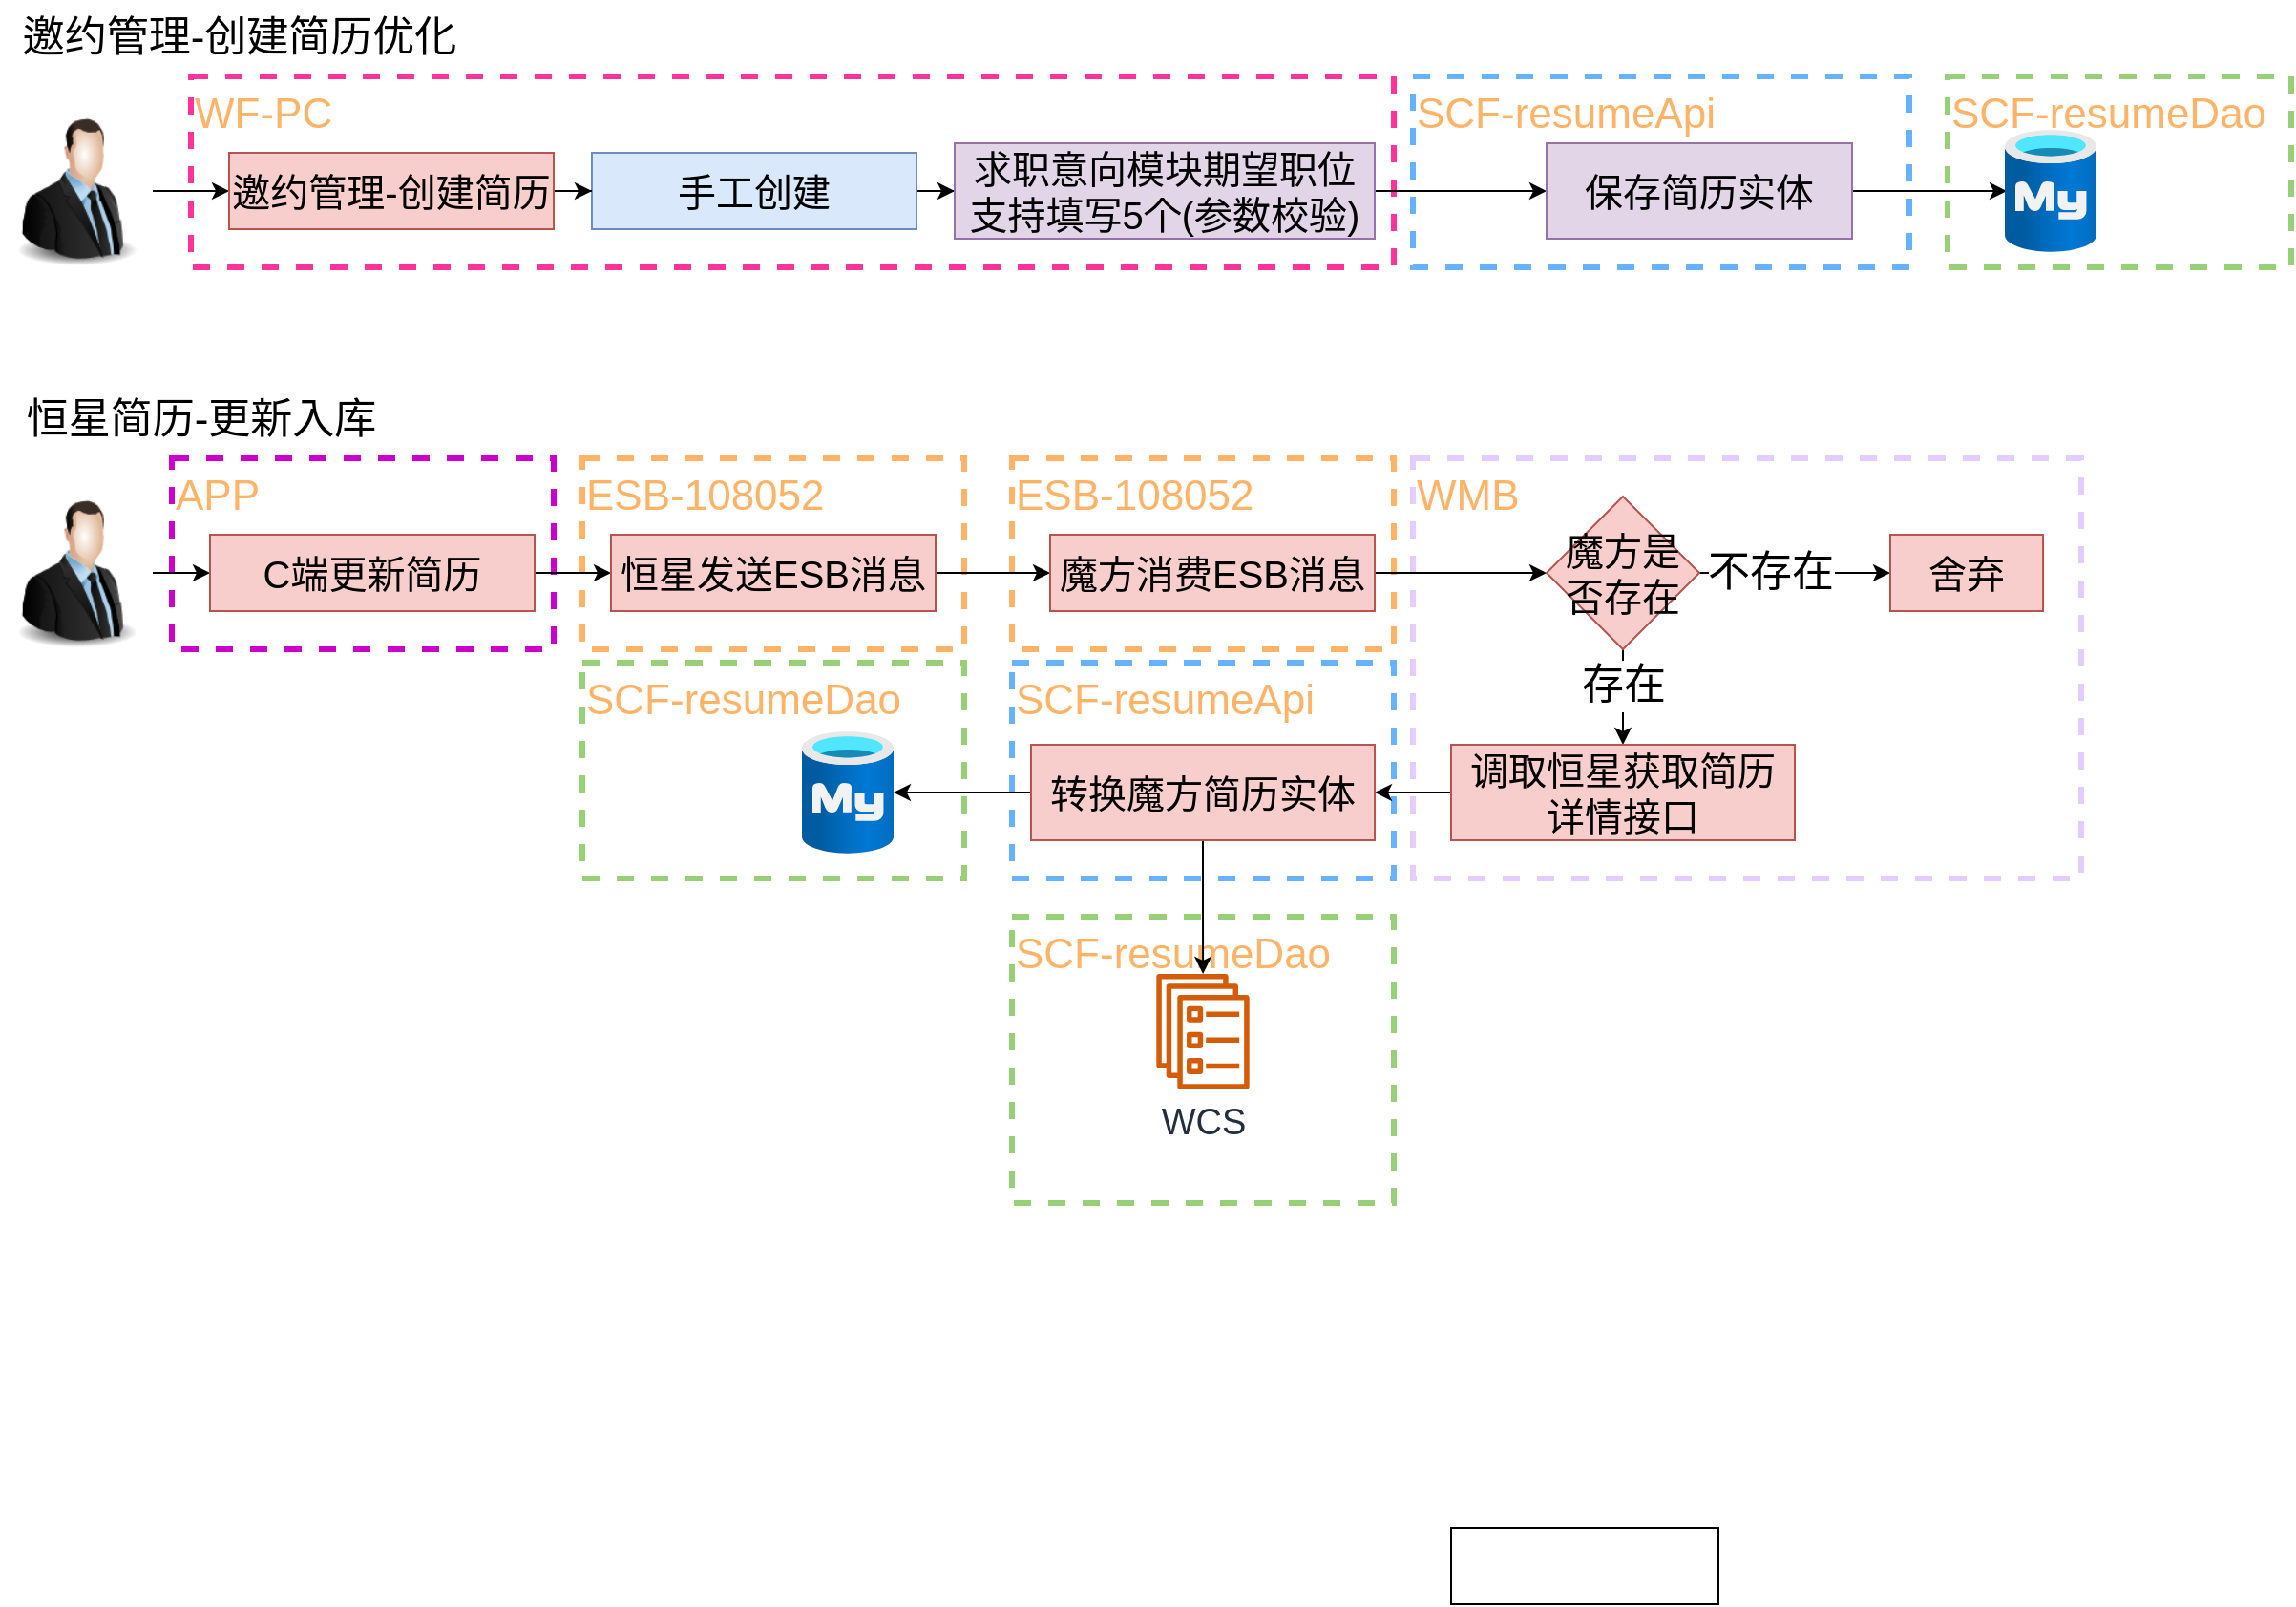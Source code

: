 <mxfile version="20.5.3" type="github">
  <diagram id="9VdMS6EmZsyXKviYvaVq" name="第 1 页">
    <mxGraphModel dx="2226" dy="1594" grid="1" gridSize="10" guides="1" tooltips="1" connect="1" arrows="1" fold="1" page="0" pageScale="1" pageWidth="827" pageHeight="1169" math="0" shadow="0">
      <root>
        <mxCell id="0" />
        <mxCell id="1" parent="0" />
        <mxCell id="s2QFNlOFIXtIQs9YiOlL-65" value="SCF-resumeDao" style="rounded=0;whiteSpace=wrap;html=1;dashed=1;strokeColor=#97D077;align=left;verticalAlign=top;fontSize=22;fontColor=#FFB366;strokeWidth=3;" vertex="1" parent="1">
          <mxGeometry x="-190" y="-200" width="200" height="150" as="geometry" />
        </mxCell>
        <mxCell id="s2QFNlOFIXtIQs9YiOlL-64" value="SCF-resumeDao" style="rounded=0;whiteSpace=wrap;html=1;dashed=1;strokeColor=#97D077;align=left;verticalAlign=top;fontSize=22;fontColor=#FFB366;strokeWidth=3;" vertex="1" parent="1">
          <mxGeometry x="-415" y="-333" width="200" height="113" as="geometry" />
        </mxCell>
        <mxCell id="s2QFNlOFIXtIQs9YiOlL-63" value="SCF-resumeApi" style="rounded=0;whiteSpace=wrap;html=1;dashed=1;strokeColor=#66B2FF;align=left;verticalAlign=top;fontSize=22;fontColor=#FFB366;strokeWidth=3;" vertex="1" parent="1">
          <mxGeometry x="-190" y="-333" width="200" height="113" as="geometry" />
        </mxCell>
        <mxCell id="s2QFNlOFIXtIQs9YiOlL-56" value="WMB" style="rounded=0;whiteSpace=wrap;html=1;dashed=1;strokeColor=#E5CCFF;align=left;verticalAlign=top;fontSize=22;fontColor=#FFB366;strokeWidth=3;" vertex="1" parent="1">
          <mxGeometry x="20" y="-440" width="350" height="220" as="geometry" />
        </mxCell>
        <mxCell id="s2QFNlOFIXtIQs9YiOlL-43" value="ESB-108052" style="rounded=0;whiteSpace=wrap;html=1;dashed=1;strokeColor=#FFB366;align=left;verticalAlign=top;fontSize=22;fontColor=#FFB366;strokeWidth=3;" vertex="1" parent="1">
          <mxGeometry x="-190" y="-440" width="200" height="100" as="geometry" />
        </mxCell>
        <mxCell id="s2QFNlOFIXtIQs9YiOlL-40" value="ESB-108052" style="rounded=0;whiteSpace=wrap;html=1;dashed=1;strokeColor=#FFB366;align=left;verticalAlign=top;fontSize=22;fontColor=#FFB366;strokeWidth=3;" vertex="1" parent="1">
          <mxGeometry x="-415" y="-440" width="200" height="100" as="geometry" />
        </mxCell>
        <mxCell id="s2QFNlOFIXtIQs9YiOlL-39" value="APP" style="rounded=0;whiteSpace=wrap;html=1;dashed=1;strokeColor=#CC00CC;align=left;verticalAlign=top;fontSize=22;fontColor=#FFB366;strokeWidth=3;" vertex="1" parent="1">
          <mxGeometry x="-630" y="-440" width="200" height="100" as="geometry" />
        </mxCell>
        <mxCell id="s2QFNlOFIXtIQs9YiOlL-30" value="SCF-resumeDao" style="rounded=0;whiteSpace=wrap;html=1;dashed=1;strokeColor=#97D077;align=left;verticalAlign=top;fontSize=22;fontColor=#FFB366;strokeWidth=3;" vertex="1" parent="1">
          <mxGeometry x="300" y="-640" width="180" height="100" as="geometry" />
        </mxCell>
        <mxCell id="s2QFNlOFIXtIQs9YiOlL-29" value="SCF-resumeApi" style="rounded=0;whiteSpace=wrap;html=1;dashed=1;strokeColor=#66B2FF;align=left;verticalAlign=top;fontSize=22;fontColor=#FFB366;strokeWidth=3;" vertex="1" parent="1">
          <mxGeometry x="20" y="-640" width="260" height="100" as="geometry" />
        </mxCell>
        <mxCell id="s2QFNlOFIXtIQs9YiOlL-21" value="WF-PC" style="rounded=0;whiteSpace=wrap;html=1;dashed=1;strokeColor=#FF3399;align=left;verticalAlign=top;fontSize=22;fontColor=#FFB366;strokeWidth=3;" vertex="1" parent="1">
          <mxGeometry x="-620" y="-640" width="630" height="100" as="geometry" />
        </mxCell>
        <mxCell id="s2QFNlOFIXtIQs9YiOlL-1" value="" style="rounded=0;whiteSpace=wrap;html=1;fontSize=20;" vertex="1" parent="1">
          <mxGeometry x="40" y="120" width="140" height="40" as="geometry" />
        </mxCell>
        <mxCell id="s2QFNlOFIXtIQs9YiOlL-4" style="edgeStyle=orthogonalEdgeStyle;rounded=0;orthogonalLoop=1;jettySize=auto;html=1;fontSize=20;" edge="1" parent="1" source="s2QFNlOFIXtIQs9YiOlL-5" target="s2QFNlOFIXtIQs9YiOlL-9">
          <mxGeometry relative="1" as="geometry" />
        </mxCell>
        <mxCell id="s2QFNlOFIXtIQs9YiOlL-5" value="手工创建" style="rounded=0;whiteSpace=wrap;html=1;fontSize=20;fillColor=#dae8fc;strokeColor=#6c8ebf;" vertex="1" parent="1">
          <mxGeometry x="-410" y="-600" width="170" height="40" as="geometry" />
        </mxCell>
        <mxCell id="s2QFNlOFIXtIQs9YiOlL-24" value="" style="edgeStyle=orthogonalEdgeStyle;rounded=0;orthogonalLoop=1;jettySize=auto;html=1;fontSize=22;fontColor=#FFB366;" edge="1" parent="1" source="s2QFNlOFIXtIQs9YiOlL-9" target="s2QFNlOFIXtIQs9YiOlL-23">
          <mxGeometry relative="1" as="geometry" />
        </mxCell>
        <mxCell id="s2QFNlOFIXtIQs9YiOlL-9" value="求职意向模块期望职位支持填写5个(参数校验)" style="rounded=0;whiteSpace=wrap;html=1;fontSize=20;fillColor=#e1d5e7;strokeColor=#9673a6;" vertex="1" parent="1">
          <mxGeometry x="-220" y="-605" width="220" height="50" as="geometry" />
        </mxCell>
        <mxCell id="s2QFNlOFIXtIQs9YiOlL-10" style="edgeStyle=orthogonalEdgeStyle;rounded=0;orthogonalLoop=1;jettySize=auto;html=1;entryX=0;entryY=0.5;entryDx=0;entryDy=0;fontSize=20;" edge="1" parent="1" source="s2QFNlOFIXtIQs9YiOlL-12" target="s2QFNlOFIXtIQs9YiOlL-14">
          <mxGeometry relative="1" as="geometry" />
        </mxCell>
        <mxCell id="s2QFNlOFIXtIQs9YiOlL-12" value="" style="image;html=1;image=img/lib/clip_art/people/Suit_Man_128x128.png;fontSize=20;" vertex="1" parent="1">
          <mxGeometry x="-720" y="-620" width="80" height="80" as="geometry" />
        </mxCell>
        <mxCell id="s2QFNlOFIXtIQs9YiOlL-13" style="edgeStyle=orthogonalEdgeStyle;rounded=0;orthogonalLoop=1;jettySize=auto;html=1;entryX=0;entryY=0.5;entryDx=0;entryDy=0;fontSize=20;" edge="1" parent="1" source="s2QFNlOFIXtIQs9YiOlL-14" target="s2QFNlOFIXtIQs9YiOlL-5">
          <mxGeometry relative="1" as="geometry" />
        </mxCell>
        <mxCell id="s2QFNlOFIXtIQs9YiOlL-14" value="邀约管理-创建简历" style="rounded=0;whiteSpace=wrap;html=1;fontSize=20;fillColor=#f8cecc;strokeColor=#b85450;" vertex="1" parent="1">
          <mxGeometry x="-600" y="-600" width="170" height="40" as="geometry" />
        </mxCell>
        <mxCell id="s2QFNlOFIXtIQs9YiOlL-28" style="edgeStyle=orthogonalEdgeStyle;rounded=0;orthogonalLoop=1;jettySize=auto;html=1;entryX=0.021;entryY=0.5;entryDx=0;entryDy=0;entryPerimeter=0;fontSize=22;fontColor=#FFB366;" edge="1" parent="1" source="s2QFNlOFIXtIQs9YiOlL-23" target="s2QFNlOFIXtIQs9YiOlL-27">
          <mxGeometry relative="1" as="geometry" />
        </mxCell>
        <mxCell id="s2QFNlOFIXtIQs9YiOlL-23" value="保存简历实体" style="rounded=0;whiteSpace=wrap;html=1;fontSize=20;fillColor=#e1d5e7;strokeColor=#9673a6;" vertex="1" parent="1">
          <mxGeometry x="90" y="-605" width="160" height="50" as="geometry" />
        </mxCell>
        <mxCell id="s2QFNlOFIXtIQs9YiOlL-27" value="" style="aspect=fixed;html=1;points=[];align=center;image;fontSize=12;image=img/lib/azure2/databases/Azure_Database_MySQL_Server.svg;dashed=1;strokeColor=#FFB366;fontColor=#FFB366;" vertex="1" parent="1">
          <mxGeometry x="330" y="-612" width="48" height="64" as="geometry" />
        </mxCell>
        <mxCell id="s2QFNlOFIXtIQs9YiOlL-31" value="&lt;font color=&quot;#000000&quot;&gt;邀约管理-创建简历优化&lt;/font&gt;" style="text;html=1;align=center;verticalAlign=middle;resizable=0;points=[];autosize=1;strokeColor=none;fillColor=none;fontSize=22;fontColor=#FFB366;" vertex="1" parent="1">
          <mxGeometry x="-720" y="-680" width="250" height="40" as="geometry" />
        </mxCell>
        <mxCell id="s2QFNlOFIXtIQs9YiOlL-32" value="&lt;font color=&quot;#000000&quot;&gt;恒星简历-更新入库&lt;/font&gt;" style="text;html=1;align=center;verticalAlign=middle;resizable=0;points=[];autosize=1;strokeColor=none;fillColor=none;fontSize=22;fontColor=#FFB366;" vertex="1" parent="1">
          <mxGeometry x="-720" y="-480" width="210" height="40" as="geometry" />
        </mxCell>
        <mxCell id="s2QFNlOFIXtIQs9YiOlL-35" style="edgeStyle=orthogonalEdgeStyle;rounded=0;orthogonalLoop=1;jettySize=auto;html=1;entryX=0;entryY=0.5;entryDx=0;entryDy=0;fontSize=22;fontColor=#000000;" edge="1" parent="1" source="s2QFNlOFIXtIQs9YiOlL-33" target="s2QFNlOFIXtIQs9YiOlL-34">
          <mxGeometry relative="1" as="geometry" />
        </mxCell>
        <mxCell id="s2QFNlOFIXtIQs9YiOlL-33" value="" style="image;html=1;image=img/lib/clip_art/people/Suit_Man_128x128.png;fontSize=20;" vertex="1" parent="1">
          <mxGeometry x="-720" y="-420" width="80" height="80" as="geometry" />
        </mxCell>
        <mxCell id="s2QFNlOFIXtIQs9YiOlL-38" value="" style="edgeStyle=orthogonalEdgeStyle;rounded=0;orthogonalLoop=1;jettySize=auto;html=1;fontSize=22;fontColor=#000000;" edge="1" parent="1" source="s2QFNlOFIXtIQs9YiOlL-34" target="s2QFNlOFIXtIQs9YiOlL-37">
          <mxGeometry relative="1" as="geometry" />
        </mxCell>
        <mxCell id="s2QFNlOFIXtIQs9YiOlL-34" value="C端更新简历" style="rounded=0;whiteSpace=wrap;html=1;fontSize=20;fillColor=#f8cecc;strokeColor=#b85450;" vertex="1" parent="1">
          <mxGeometry x="-610" y="-400" width="170" height="40" as="geometry" />
        </mxCell>
        <mxCell id="s2QFNlOFIXtIQs9YiOlL-42" value="" style="edgeStyle=orthogonalEdgeStyle;rounded=0;orthogonalLoop=1;jettySize=auto;html=1;fontSize=22;fontColor=#000000;" edge="1" parent="1" source="s2QFNlOFIXtIQs9YiOlL-37" target="s2QFNlOFIXtIQs9YiOlL-41">
          <mxGeometry relative="1" as="geometry" />
        </mxCell>
        <mxCell id="s2QFNlOFIXtIQs9YiOlL-37" value="恒星发送ESB消息" style="rounded=0;whiteSpace=wrap;html=1;fontSize=20;fillColor=#f8cecc;strokeColor=#b85450;" vertex="1" parent="1">
          <mxGeometry x="-400" y="-400" width="170" height="40" as="geometry" />
        </mxCell>
        <mxCell id="s2QFNlOFIXtIQs9YiOlL-49" value="" style="edgeStyle=orthogonalEdgeStyle;rounded=0;orthogonalLoop=1;jettySize=auto;html=1;fontSize=22;fontColor=#000000;" edge="1" parent="1" source="s2QFNlOFIXtIQs9YiOlL-41" target="s2QFNlOFIXtIQs9YiOlL-48">
          <mxGeometry relative="1" as="geometry" />
        </mxCell>
        <mxCell id="s2QFNlOFIXtIQs9YiOlL-41" value="魔方消费ESB消息" style="rounded=0;whiteSpace=wrap;html=1;fontSize=20;fillColor=#f8cecc;strokeColor=#b85450;" vertex="1" parent="1">
          <mxGeometry x="-170" y="-400" width="170" height="40" as="geometry" />
        </mxCell>
        <mxCell id="s2QFNlOFIXtIQs9YiOlL-51" value="" style="edgeStyle=orthogonalEdgeStyle;rounded=0;orthogonalLoop=1;jettySize=auto;html=1;fontSize=22;fontColor=#000000;" edge="1" parent="1" source="s2QFNlOFIXtIQs9YiOlL-48" target="s2QFNlOFIXtIQs9YiOlL-50">
          <mxGeometry relative="1" as="geometry" />
        </mxCell>
        <mxCell id="s2QFNlOFIXtIQs9YiOlL-52" value="存在" style="edgeLabel;html=1;align=center;verticalAlign=middle;resizable=0;points=[];fontSize=22;fontColor=#000000;" vertex="1" connectable="0" parent="s2QFNlOFIXtIQs9YiOlL-51">
          <mxGeometry x="-0.267" relative="1" as="geometry">
            <mxPoint as="offset" />
          </mxGeometry>
        </mxCell>
        <mxCell id="s2QFNlOFIXtIQs9YiOlL-54" value="" style="edgeStyle=orthogonalEdgeStyle;rounded=0;orthogonalLoop=1;jettySize=auto;html=1;fontSize=22;fontColor=#000000;" edge="1" parent="1" source="s2QFNlOFIXtIQs9YiOlL-48" target="s2QFNlOFIXtIQs9YiOlL-53">
          <mxGeometry relative="1" as="geometry" />
        </mxCell>
        <mxCell id="s2QFNlOFIXtIQs9YiOlL-55" value="不存在" style="edgeLabel;html=1;align=center;verticalAlign=middle;resizable=0;points=[];fontSize=22;fontColor=#000000;" vertex="1" connectable="0" parent="s2QFNlOFIXtIQs9YiOlL-54">
          <mxGeometry x="-0.267" relative="1" as="geometry">
            <mxPoint as="offset" />
          </mxGeometry>
        </mxCell>
        <mxCell id="s2QFNlOFIXtIQs9YiOlL-48" value="魔方是否存在" style="rhombus;whiteSpace=wrap;html=1;fontSize=20;fillColor=#f8cecc;strokeColor=#b85450;rounded=0;" vertex="1" parent="1">
          <mxGeometry x="90" y="-420" width="80" height="80" as="geometry" />
        </mxCell>
        <mxCell id="s2QFNlOFIXtIQs9YiOlL-58" value="" style="edgeStyle=orthogonalEdgeStyle;rounded=0;orthogonalLoop=1;jettySize=auto;html=1;fontSize=22;fontColor=#000000;" edge="1" parent="1" source="s2QFNlOFIXtIQs9YiOlL-50" target="s2QFNlOFIXtIQs9YiOlL-57">
          <mxGeometry relative="1" as="geometry" />
        </mxCell>
        <mxCell id="s2QFNlOFIXtIQs9YiOlL-50" value="调取恒星获取简历详情接口" style="whiteSpace=wrap;html=1;fontSize=20;fillColor=#f8cecc;strokeColor=#b85450;rounded=0;" vertex="1" parent="1">
          <mxGeometry x="40" y="-290" width="180" height="50" as="geometry" />
        </mxCell>
        <mxCell id="s2QFNlOFIXtIQs9YiOlL-53" value="舍弃" style="whiteSpace=wrap;html=1;fontSize=20;fillColor=#f8cecc;strokeColor=#b85450;rounded=0;" vertex="1" parent="1">
          <mxGeometry x="270" y="-400" width="80" height="40" as="geometry" />
        </mxCell>
        <mxCell id="s2QFNlOFIXtIQs9YiOlL-60" style="edgeStyle=orthogonalEdgeStyle;rounded=0;orthogonalLoop=1;jettySize=auto;html=1;fontSize=22;fontColor=#000000;" edge="1" parent="1" source="s2QFNlOFIXtIQs9YiOlL-57" target="s2QFNlOFIXtIQs9YiOlL-59">
          <mxGeometry relative="1" as="geometry" />
        </mxCell>
        <mxCell id="s2QFNlOFIXtIQs9YiOlL-62" style="edgeStyle=orthogonalEdgeStyle;rounded=0;orthogonalLoop=1;jettySize=auto;html=1;fontSize=22;fontColor=#000000;" edge="1" parent="1" source="s2QFNlOFIXtIQs9YiOlL-57" target="s2QFNlOFIXtIQs9YiOlL-61">
          <mxGeometry relative="1" as="geometry" />
        </mxCell>
        <mxCell id="s2QFNlOFIXtIQs9YiOlL-57" value="转换魔方简历实体" style="whiteSpace=wrap;html=1;fontSize=20;fillColor=#f8cecc;strokeColor=#b85450;rounded=0;" vertex="1" parent="1">
          <mxGeometry x="-180" y="-290" width="180" height="50" as="geometry" />
        </mxCell>
        <mxCell id="s2QFNlOFIXtIQs9YiOlL-59" value="" style="aspect=fixed;html=1;points=[];align=center;image;fontSize=12;image=img/lib/azure2/databases/Azure_Database_MySQL_Server.svg;dashed=1;strokeColor=#FFB366;fontColor=#000000;" vertex="1" parent="1">
          <mxGeometry x="-300" y="-297" width="48" height="64" as="geometry" />
        </mxCell>
        <mxCell id="s2QFNlOFIXtIQs9YiOlL-61" value="&lt;span style=&quot;font-size: 19px;&quot;&gt;WCS&lt;/span&gt;" style="sketch=0;outlineConnect=0;fontColor=#232F3E;gradientColor=none;fillColor=#D45B07;strokeColor=none;dashed=0;verticalLabelPosition=bottom;verticalAlign=top;align=center;html=1;fontSize=12;fontStyle=0;aspect=fixed;pointerEvents=1;shape=mxgraph.aws4.ecs_service;" vertex="1" parent="1">
          <mxGeometry x="-114.5" y="-170.0" width="49" height="60.31" as="geometry" />
        </mxCell>
      </root>
    </mxGraphModel>
  </diagram>
</mxfile>

